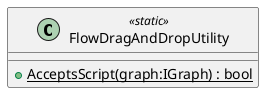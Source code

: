 @startuml
class FlowDragAndDropUtility <<static>> {
    + {static} AcceptsScript(graph:IGraph) : bool
}
@enduml
